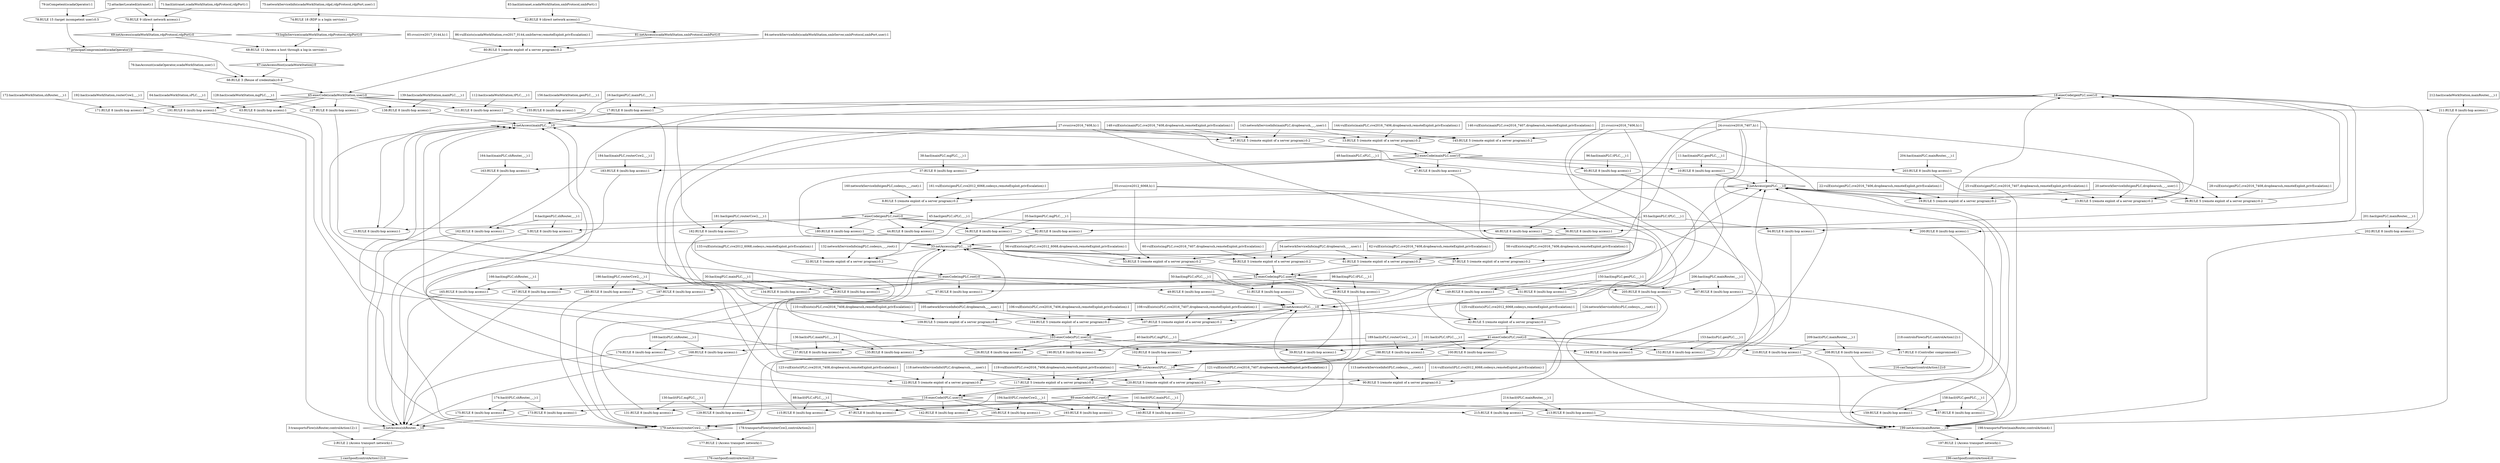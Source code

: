 digraph G {
	1 [label="1:canSpoof(controlAction12):0",shape=diamond];
	2 [label="2:RULE 2 (Access transport network):1",shape=ellipse];
	3 [label="3:transportsFlow(shRouter,controlAction12):1",shape=box];
	4 [label="4:netAccess(shRouter,_,_):0",shape=diamond];
	5 [label="5:RULE 8 (multi-hop access):1",shape=ellipse];
	6 [label="6:hacl(genPLC,shRouter,_,_):1",shape=box];
	7 [label="7:execCode(genPLC,root):0",shape=diamond];
	8 [label="8:RULE 5 (remote exploit of a server program):0.2",shape=ellipse];
	9 [label="9:netAccess(genPLC,_,_):0",shape=diamond];
	10 [label="10:RULE 8 (multi-hop access):1",shape=ellipse];
	11 [label="11:hacl(mainPLC,genPLC,_,_):1",shape=box];
	12 [label="12:execCode(mainPLC,user):0",shape=diamond];
	13 [label="13:RULE 5 (remote exploit of a server program):0.2",shape=ellipse];
	14 [label="14:netAccess(mainPLC,_,_):0",shape=diamond];
	15 [label="15:RULE 8 (multi-hop access):1",shape=ellipse];
	16 [label="16:hacl(genPLC,mainPLC,_,_):1",shape=box];
	17 [label="17:RULE 8 (multi-hop access):1",shape=ellipse];
	18 [label="18:execCode(genPLC,user):0",shape=diamond];
	19 [label="19:RULE 5 (remote exploit of a server program):0.2",shape=ellipse];
	20 [label="20:networkServiceInfo(genPLC,dropbearssh,_,_,user):1",shape=box];
	21 [label="21:cvss(cve2016_7406,h):1",shape=box];
	22 [label="22:vulExists(genPLC,cve2016_7406,dropbearssh,remoteExploit,privEscalation):1",shape=box];
	23 [label="23:RULE 5 (remote exploit of a server program):0.2",shape=ellipse];
	24 [label="24:cvss(cve2016_7407,h):1",shape=box];
	25 [label="25:vulExists(genPLC,cve2016_7407,dropbearssh,remoteExploit,privEscalation):1",shape=box];
	26 [label="26:RULE 5 (remote exploit of a server program):0.2",shape=ellipse];
	27 [label="27:cvss(cve2016_7408,h):1",shape=box];
	28 [label="28:vulExists(genPLC,cve2016_7408,dropbearssh,remoteExploit,privEscalation):1",shape=box];
	29 [label="29:RULE 8 (multi-hop access):1",shape=ellipse];
	30 [label="30:hacl(mgPLC,mainPLC,_,_):1",shape=box];
	31 [label="31:execCode(mgPLC,root):0",shape=diamond];
	32 [label="32:RULE 5 (remote exploit of a server program):0.2",shape=ellipse];
	33 [label="33:netAccess(mgPLC,_,_):0",shape=diamond];
	34 [label="34:RULE 8 (multi-hop access):1",shape=ellipse];
	35 [label="35:hacl(genPLC,mgPLC,_,_):1",shape=box];
	36 [label="36:RULE 8 (multi-hop access):1",shape=ellipse];
	37 [label="37:RULE 8 (multi-hop access):1",shape=ellipse];
	38 [label="38:hacl(mainPLC,mgPLC,_,_):1",shape=box];
	39 [label="39:RULE 8 (multi-hop access):1",shape=ellipse];
	40 [label="40:hacl(sPLC,mgPLC,_,_):1",shape=box];
	41 [label="41:execCode(sPLC,root):0",shape=diamond];
	42 [label="42:RULE 5 (remote exploit of a server program):0.2",shape=ellipse];
	43 [label="43:netAccess(sPLC,_,_):0",shape=diamond];
	44 [label="44:RULE 8 (multi-hop access):1",shape=ellipse];
	45 [label="45:hacl(genPLC,sPLC,_,_):1",shape=box];
	46 [label="46:RULE 8 (multi-hop access):1",shape=ellipse];
	47 [label="47:RULE 8 (multi-hop access):1",shape=ellipse];
	48 [label="48:hacl(mainPLC,sPLC,_,_):1",shape=box];
	49 [label="49:RULE 8 (multi-hop access):1",shape=ellipse];
	50 [label="50:hacl(mgPLC,sPLC,_,_):1",shape=box];
	51 [label="51:RULE 8 (multi-hop access):1",shape=ellipse];
	52 [label="52:execCode(mgPLC,user):0",shape=diamond];
	53 [label="53:RULE 5 (remote exploit of a server program):0.2",shape=ellipse];
	54 [label="54:networkServiceInfo(mgPLC,dropbearssh,_,_,user):1",shape=box];
	55 [label="55:cvss(cve2012_6068,h):1",shape=box];
	56 [label="56:vulExists(mgPLC,cve2012_6068,dropbearssh,remoteExploit,privEscalation):1",shape=box];
	57 [label="57:RULE 5 (remote exploit of a server program):0.2",shape=ellipse];
	58 [label="58:vulExists(mgPLC,cve2016_7406,dropbearssh,remoteExploit,privEscalation):1",shape=box];
	59 [label="59:RULE 5 (remote exploit of a server program):0.2",shape=ellipse];
	60 [label="60:vulExists(mgPLC,cve2016_7407,dropbearssh,remoteExploit,privEscalation):1",shape=box];
	61 [label="61:RULE 5 (remote exploit of a server program):0.2",shape=ellipse];
	62 [label="62:vulExists(mgPLC,cve2016_7408,dropbearssh,remoteExploit,privEscalation):1",shape=box];
	63 [label="63:RULE 8 (multi-hop access):1",shape=ellipse];
	64 [label="64:hacl(scadaWorkStation,sPLC,_,_):1",shape=box];
	65 [label="65:execCode(scadaWorkStation,user):0",shape=diamond];
	66 [label="66:RULE 3 (Reuse of credentials):0.8",shape=ellipse];
	67 [label="67:canAccessHost(scadaWorkStation):0",shape=diamond];
	68 [label="68:RULE 12 (Access a host through a log-in service):1",shape=ellipse];
	69 [label="69:netAccess(scadaWorkStation,rdpProtocol,rdpPort):0",shape=diamond];
	70 [label="70:RULE 9 (direct network access):1",shape=ellipse];
	71 [label="71:hacl(intranet,scadaWorkStation,rdpProtocol,rdpPort):1",shape=box];
	72 [label="72:attackerLocated(intranet):1",shape=box];
	73 [label="73:logInService(scadaWorkStation,rdpProtocol,rdpPort):0",shape=diamond];
	74 [label="74:RULE 18 (RDP is a login service):1",shape=ellipse];
	75 [label="75:networkServiceInfo(scadaWorkStation,rdpd,rdpProtocol,rdpPort,user):1",shape=box];
	76 [label="76:hasAccount(scadaOperator,scadaWorkStation,user):1",shape=box];
	77 [label="77:principalCompromised(scadaOperator):0",shape=diamond];
	78 [label="78:RULE 15 (target incompetent user):0.5",shape=ellipse];
	79 [label="79:inCompetent(scadaOperator):1",shape=box];
	80 [label="80:RULE 5 (remote exploit of a server program):0.2",shape=ellipse];
	81 [label="81:netAccess(scadaWorkStation,smbProtocol,smbPort):0",shape=diamond];
	82 [label="82:RULE 9 (direct network access):1",shape=ellipse];
	83 [label="83:hacl(intranet,scadaWorkStation,smbProtocol,smbPort):1",shape=box];
	84 [label="84:networkServiceInfo(scadaWorkStation,smbServer,smbProtocol,smbPort,user):1",shape=box];
	85 [label="85:cvss(cve2017_0144,h):1",shape=box];
	86 [label="86:vulExists(scadaWorkStation,cve2017_0144,smbServer,remoteExploit,privEscalation):1",shape=box];
	87 [label="87:RULE 8 (multi-hop access):1",shape=ellipse];
	88 [label="88:hacl(tPLC,sPLC,_,_):1",shape=box];
	89 [label="89:execCode(tPLC,root):0",shape=diamond];
	90 [label="90:RULE 5 (remote exploit of a server program):0.2",shape=ellipse];
	91 [label="91:netAccess(tPLC,_,_):0",shape=diamond];
	92 [label="92:RULE 8 (multi-hop access):1",shape=ellipse];
	93 [label="93:hacl(genPLC,tPLC,_,_):1",shape=box];
	94 [label="94:RULE 8 (multi-hop access):1",shape=ellipse];
	95 [label="95:RULE 8 (multi-hop access):1",shape=ellipse];
	96 [label="96:hacl(mainPLC,tPLC,_,_):1",shape=box];
	97 [label="97:RULE 8 (multi-hop access):1",shape=ellipse];
	98 [label="98:hacl(mgPLC,tPLC,_,_):1",shape=box];
	99 [label="99:RULE 8 (multi-hop access):1",shape=ellipse];
	100 [label="100:RULE 8 (multi-hop access):1",shape=ellipse];
	101 [label="101:hacl(sPLC,tPLC,_,_):1",shape=box];
	102 [label="102:RULE 8 (multi-hop access):1",shape=ellipse];
	103 [label="103:execCode(sPLC,user):0",shape=diamond];
	104 [label="104:RULE 5 (remote exploit of a server program):0.2",shape=ellipse];
	105 [label="105:networkServiceInfo(sPLC,dropbearssh,_,_,user):1",shape=box];
	106 [label="106:vulExists(sPLC,cve2016_7406,dropbearssh,remoteExploit,privEscalation):1",shape=box];
	107 [label="107:RULE 5 (remote exploit of a server program):0.2",shape=ellipse];
	108 [label="108:vulExists(sPLC,cve2016_7407,dropbearssh,remoteExploit,privEscalation):1",shape=box];
	109 [label="109:RULE 5 (remote exploit of a server program):0.2",shape=ellipse];
	110 [label="110:vulExists(sPLC,cve2016_7408,dropbearssh,remoteExploit,privEscalation):1",shape=box];
	111 [label="111:RULE 8 (multi-hop access):1",shape=ellipse];
	112 [label="112:hacl(scadaWorkStation,tPLC,_,_):1",shape=box];
	113 [label="113:networkServiceInfo(tPLC,codesys,_,_,root):1",shape=box];
	114 [label="114:vulExists(tPLC,cve2012_6068,codesys,remoteExploit,privEscalation):1",shape=box];
	115 [label="115:RULE 8 (multi-hop access):1",shape=ellipse];
	116 [label="116:execCode(tPLC,user):0",shape=diamond];
	117 [label="117:RULE 5 (remote exploit of a server program):0.2",shape=ellipse];
	118 [label="118:networkServiceInfo(tPLC,dropbearssh,_,_,user):1",shape=box];
	119 [label="119:vulExists(tPLC,cve2016_7406,dropbearssh,remoteExploit,privEscalation):1",shape=box];
	120 [label="120:RULE 5 (remote exploit of a server program):0.2",shape=ellipse];
	121 [label="121:vulExists(tPLC,cve2016_7407,dropbearssh,remoteExploit,privEscalation):1",shape=box];
	122 [label="122:RULE 5 (remote exploit of a server program):0.2",shape=ellipse];
	123 [label="123:vulExists(tPLC,cve2016_7408,dropbearssh,remoteExploit,privEscalation):1",shape=box];
	124 [label="124:networkServiceInfo(sPLC,codesys,_,_,root):1",shape=box];
	125 [label="125:vulExists(sPLC,cve2012_6068,codesys,remoteExploit,privEscalation):1",shape=box];
	126 [label="126:RULE 8 (multi-hop access):1",shape=ellipse];
	127 [label="127:RULE 8 (multi-hop access):1",shape=ellipse];
	128 [label="128:hacl(scadaWorkStation,mgPLC,_,_):1",shape=box];
	129 [label="129:RULE 8 (multi-hop access):1",shape=ellipse];
	130 [label="130:hacl(tPLC,mgPLC,_,_):1",shape=box];
	131 [label="131:RULE 8 (multi-hop access):1",shape=ellipse];
	132 [label="132:networkServiceInfo(mgPLC,codesys,_,_,root):1",shape=box];
	133 [label="133:vulExists(mgPLC,cve2012_6068,codesys,remoteExploit,privEscalation):1",shape=box];
	134 [label="134:RULE 8 (multi-hop access):1",shape=ellipse];
	135 [label="135:RULE 8 (multi-hop access):1",shape=ellipse];
	136 [label="136:hacl(sPLC,mainPLC,_,_):1",shape=box];
	137 [label="137:RULE 8 (multi-hop access):1",shape=ellipse];
	138 [label="138:RULE 8 (multi-hop access):1",shape=ellipse];
	139 [label="139:hacl(scadaWorkStation,mainPLC,_,_):1",shape=box];
	140 [label="140:RULE 8 (multi-hop access):1",shape=ellipse];
	141 [label="141:hacl(tPLC,mainPLC,_,_):1",shape=box];
	142 [label="142:RULE 8 (multi-hop access):1",shape=ellipse];
	143 [label="143:networkServiceInfo(mainPLC,dropbearssh,_,_,user):1",shape=box];
	144 [label="144:vulExists(mainPLC,cve2016_7406,dropbearssh,remoteExploit,privEscalation):1",shape=box];
	145 [label="145:RULE 5 (remote exploit of a server program):0.2",shape=ellipse];
	146 [label="146:vulExists(mainPLC,cve2016_7407,dropbearssh,remoteExploit,privEscalation):1",shape=box];
	147 [label="147:RULE 5 (remote exploit of a server program):0.2",shape=ellipse];
	148 [label="148:vulExists(mainPLC,cve2016_7408,dropbearssh,remoteExploit,privEscalation):1",shape=box];
	149 [label="149:RULE 8 (multi-hop access):1",shape=ellipse];
	150 [label="150:hacl(mgPLC,genPLC,_,_):1",shape=box];
	151 [label="151:RULE 8 (multi-hop access):1",shape=ellipse];
	152 [label="152:RULE 8 (multi-hop access):1",shape=ellipse];
	153 [label="153:hacl(sPLC,genPLC,_,_):1",shape=box];
	154 [label="154:RULE 8 (multi-hop access):1",shape=ellipse];
	155 [label="155:RULE 8 (multi-hop access):1",shape=ellipse];
	156 [label="156:hacl(scadaWorkStation,genPLC,_,_):1",shape=box];
	157 [label="157:RULE 8 (multi-hop access):1",shape=ellipse];
	158 [label="158:hacl(tPLC,genPLC,_,_):1",shape=box];
	159 [label="159:RULE 8 (multi-hop access):1",shape=ellipse];
	160 [label="160:networkServiceInfo(genPLC,codesys,_,_,root):1",shape=box];
	161 [label="161:vulExists(genPLC,cve2012_6068,codesys,remoteExploit,privEscalation):1",shape=box];
	162 [label="162:RULE 8 (multi-hop access):1",shape=ellipse];
	163 [label="163:RULE 8 (multi-hop access):1",shape=ellipse];
	164 [label="164:hacl(mainPLC,shRouter,_,_):1",shape=box];
	165 [label="165:RULE 8 (multi-hop access):1",shape=ellipse];
	166 [label="166:hacl(mgPLC,shRouter,_,_):1",shape=box];
	167 [label="167:RULE 8 (multi-hop access):1",shape=ellipse];
	168 [label="168:RULE 8 (multi-hop access):1",shape=ellipse];
	169 [label="169:hacl(sPLC,shRouter,_,_):1",shape=box];
	170 [label="170:RULE 8 (multi-hop access):1",shape=ellipse];
	171 [label="171:RULE 8 (multi-hop access):1",shape=ellipse];
	172 [label="172:hacl(scadaWorkStation,shRouter,_,_):1",shape=box];
	173 [label="173:RULE 8 (multi-hop access):1",shape=ellipse];
	174 [label="174:hacl(tPLC,shRouter,_,_):1",shape=box];
	175 [label="175:RULE 8 (multi-hop access):1",shape=ellipse];
	176 [label="176:canSpoof(controlAction2):0",shape=diamond];
	177 [label="177:RULE 2 (Access transport network):1",shape=ellipse];
	178 [label="178:transportsFlow(routerCsw2,controlAction2):1",shape=box];
	179 [label="179:netAccess(routerCsw2,_,_):0",shape=diamond];
	180 [label="180:RULE 8 (multi-hop access):1",shape=ellipse];
	181 [label="181:hacl(genPLC,routerCsw2,_,_):1",shape=box];
	182 [label="182:RULE 8 (multi-hop access):1",shape=ellipse];
	183 [label="183:RULE 8 (multi-hop access):1",shape=ellipse];
	184 [label="184:hacl(mainPLC,routerCsw2,_,_):1",shape=box];
	185 [label="185:RULE 8 (multi-hop access):1",shape=ellipse];
	186 [label="186:hacl(mgPLC,routerCsw2,_,_):1",shape=box];
	187 [label="187:RULE 8 (multi-hop access):1",shape=ellipse];
	188 [label="188:RULE 8 (multi-hop access):1",shape=ellipse];
	189 [label="189:hacl(sPLC,routerCsw2,_,_):1",shape=box];
	190 [label="190:RULE 8 (multi-hop access):1",shape=ellipse];
	191 [label="191:RULE 8 (multi-hop access):1",shape=ellipse];
	192 [label="192:hacl(scadaWorkStation,routerCsw2,_,_):1",shape=box];
	193 [label="193:RULE 8 (multi-hop access):1",shape=ellipse];
	194 [label="194:hacl(tPLC,routerCsw2,_,_):1",shape=box];
	195 [label="195:RULE 8 (multi-hop access):1",shape=ellipse];
	196 [label="196:canSpoof(controlAction4):0",shape=diamond];
	197 [label="197:RULE 2 (Access transport network):1",shape=ellipse];
	198 [label="198:transportsFlow(mainRouter,controlAction4):1",shape=box];
	199 [label="199:netAccess(mainRouter,_,_):0",shape=diamond];
	200 [label="200:RULE 8 (multi-hop access):1",shape=ellipse];
	201 [label="201:hacl(genPLC,mainRouter,_,_):1",shape=box];
	202 [label="202:RULE 8 (multi-hop access):1",shape=ellipse];
	203 [label="203:RULE 8 (multi-hop access):1",shape=ellipse];
	204 [label="204:hacl(mainPLC,mainRouter,_,_):1",shape=box];
	205 [label="205:RULE 8 (multi-hop access):1",shape=ellipse];
	206 [label="206:hacl(mgPLC,mainRouter,_,_):1",shape=box];
	207 [label="207:RULE 8 (multi-hop access):1",shape=ellipse];
	208 [label="208:RULE 8 (multi-hop access):1",shape=ellipse];
	209 [label="209:hacl(sPLC,mainRouter,_,_):1",shape=box];
	210 [label="210:RULE 8 (multi-hop access):1",shape=ellipse];
	211 [label="211:RULE 8 (multi-hop access):1",shape=ellipse];
	212 [label="212:hacl(scadaWorkStation,mainRouter,_,_):1",shape=box];
	213 [label="213:RULE 8 (multi-hop access):1",shape=ellipse];
	214 [label="214:hacl(tPLC,mainRouter,_,_):1",shape=box];
	215 [label="215:RULE 8 (multi-hop access):1",shape=ellipse];
	216 [label="216:canTamper(controlAction12):0",shape=diamond];
	217 [label="217:RULE 0 (Controller compromised):1",shape=ellipse];
	218 [label="218:controlsFlow(sPLC,controlAction12):1",shape=box];
	3 -> 	2;
	6 -> 	5;
	11 -> 	10;
	16 -> 	15;
	7 -> 	15;
	15 -> 	14;
	16 -> 	17;
	9 -> 	19;
	20 -> 	19;
	21 -> 	19;
	22 -> 	19;
	19 -> 	18;
	9 -> 	23;
	20 -> 	23;
	24 -> 	23;
	25 -> 	23;
	23 -> 	18;
	9 -> 	26;
	20 -> 	26;
	27 -> 	26;
	28 -> 	26;
	26 -> 	18;
	18 -> 	17;
	17 -> 	14;
	30 -> 	29;
	35 -> 	34;
	7 -> 	34;
	34 -> 	33;
	35 -> 	36;
	18 -> 	36;
	36 -> 	33;
	38 -> 	37;
	12 -> 	37;
	37 -> 	33;
	40 -> 	39;
	45 -> 	44;
	7 -> 	44;
	44 -> 	43;
	45 -> 	46;
	18 -> 	46;
	46 -> 	43;
	48 -> 	47;
	12 -> 	47;
	47 -> 	43;
	50 -> 	49;
	31 -> 	49;
	49 -> 	43;
	50 -> 	51;
	33 -> 	53;
	54 -> 	53;
	55 -> 	53;
	56 -> 	53;
	53 -> 	52;
	33 -> 	57;
	54 -> 	57;
	21 -> 	57;
	58 -> 	57;
	57 -> 	52;
	33 -> 	59;
	54 -> 	59;
	24 -> 	59;
	60 -> 	59;
	59 -> 	52;
	33 -> 	61;
	54 -> 	61;
	27 -> 	61;
	62 -> 	61;
	61 -> 	52;
	52 -> 	51;
	51 -> 	43;
	64 -> 	63;
	71 -> 	70;
	72 -> 	70;
	70 -> 	69;
	69 -> 	68;
	75 -> 	74;
	74 -> 	73;
	73 -> 	68;
	68 -> 	67;
	67 -> 	66;
	76 -> 	66;
	72 -> 	78;
	79 -> 	78;
	78 -> 	77;
	77 -> 	66;
	66 -> 	65;
	83 -> 	82;
	72 -> 	82;
	82 -> 	81;
	81 -> 	80;
	84 -> 	80;
	85 -> 	80;
	86 -> 	80;
	80 -> 	65;
	65 -> 	63;
	63 -> 	43;
	88 -> 	87;
	93 -> 	92;
	7 -> 	92;
	92 -> 	91;
	93 -> 	94;
	18 -> 	94;
	94 -> 	91;
	96 -> 	95;
	12 -> 	95;
	95 -> 	91;
	98 -> 	97;
	31 -> 	97;
	97 -> 	91;
	98 -> 	99;
	52 -> 	99;
	99 -> 	91;
	101 -> 	100;
	41 -> 	100;
	100 -> 	91;
	101 -> 	102;
	43 -> 	104;
	105 -> 	104;
	21 -> 	104;
	106 -> 	104;
	104 -> 	103;
	43 -> 	107;
	105 -> 	107;
	24 -> 	107;
	108 -> 	107;
	107 -> 	103;
	43 -> 	109;
	105 -> 	109;
	27 -> 	109;
	110 -> 	109;
	109 -> 	103;
	103 -> 	102;
	102 -> 	91;
	112 -> 	111;
	65 -> 	111;
	111 -> 	91;
	91 -> 	90;
	113 -> 	90;
	55 -> 	90;
	114 -> 	90;
	90 -> 	89;
	89 -> 	87;
	87 -> 	43;
	88 -> 	115;
	91 -> 	117;
	118 -> 	117;
	21 -> 	117;
	119 -> 	117;
	117 -> 	116;
	91 -> 	120;
	118 -> 	120;
	24 -> 	120;
	121 -> 	120;
	120 -> 	116;
	91 -> 	122;
	118 -> 	122;
	27 -> 	122;
	123 -> 	122;
	122 -> 	116;
	116 -> 	115;
	115 -> 	43;
	43 -> 	42;
	124 -> 	42;
	55 -> 	42;
	125 -> 	42;
	42 -> 	41;
	41 -> 	39;
	39 -> 	33;
	40 -> 	126;
	103 -> 	126;
	126 -> 	33;
	128 -> 	127;
	65 -> 	127;
	127 -> 	33;
	130 -> 	129;
	89 -> 	129;
	129 -> 	33;
	130 -> 	131;
	116 -> 	131;
	131 -> 	33;
	33 -> 	32;
	132 -> 	32;
	55 -> 	32;
	133 -> 	32;
	32 -> 	31;
	31 -> 	29;
	29 -> 	14;
	30 -> 	134;
	52 -> 	134;
	134 -> 	14;
	136 -> 	135;
	41 -> 	135;
	135 -> 	14;
	136 -> 	137;
	103 -> 	137;
	137 -> 	14;
	139 -> 	138;
	65 -> 	138;
	138 -> 	14;
	141 -> 	140;
	89 -> 	140;
	140 -> 	14;
	141 -> 	142;
	116 -> 	142;
	142 -> 	14;
	14 -> 	13;
	143 -> 	13;
	21 -> 	13;
	144 -> 	13;
	13 -> 	12;
	14 -> 	145;
	143 -> 	145;
	24 -> 	145;
	146 -> 	145;
	145 -> 	12;
	14 -> 	147;
	143 -> 	147;
	27 -> 	147;
	148 -> 	147;
	147 -> 	12;
	12 -> 	10;
	10 -> 	9;
	150 -> 	149;
	31 -> 	149;
	149 -> 	9;
	150 -> 	151;
	52 -> 	151;
	151 -> 	9;
	153 -> 	152;
	41 -> 	152;
	152 -> 	9;
	153 -> 	154;
	103 -> 	154;
	154 -> 	9;
	156 -> 	155;
	65 -> 	155;
	155 -> 	9;
	158 -> 	157;
	89 -> 	157;
	157 -> 	9;
	158 -> 	159;
	116 -> 	159;
	159 -> 	9;
	9 -> 	8;
	160 -> 	8;
	55 -> 	8;
	161 -> 	8;
	8 -> 	7;
	7 -> 	5;
	5 -> 	4;
	6 -> 	162;
	18 -> 	162;
	162 -> 	4;
	164 -> 	163;
	12 -> 	163;
	163 -> 	4;
	166 -> 	165;
	31 -> 	165;
	165 -> 	4;
	166 -> 	167;
	52 -> 	167;
	167 -> 	4;
	169 -> 	168;
	41 -> 	168;
	168 -> 	4;
	169 -> 	170;
	103 -> 	170;
	170 -> 	4;
	172 -> 	171;
	65 -> 	171;
	171 -> 	4;
	174 -> 	173;
	89 -> 	173;
	173 -> 	4;
	174 -> 	175;
	116 -> 	175;
	175 -> 	4;
	4 -> 	2;
	2 -> 	1;
	178 -> 	177;
	181 -> 	180;
	7 -> 	180;
	180 -> 	179;
	181 -> 	182;
	18 -> 	182;
	182 -> 	179;
	184 -> 	183;
	12 -> 	183;
	183 -> 	179;
	186 -> 	185;
	31 -> 	185;
	185 -> 	179;
	186 -> 	187;
	52 -> 	187;
	187 -> 	179;
	189 -> 	188;
	41 -> 	188;
	188 -> 	179;
	189 -> 	190;
	103 -> 	190;
	190 -> 	179;
	192 -> 	191;
	65 -> 	191;
	191 -> 	179;
	194 -> 	193;
	89 -> 	193;
	193 -> 	179;
	194 -> 	195;
	116 -> 	195;
	195 -> 	179;
	179 -> 	177;
	177 -> 	176;
	198 -> 	197;
	201 -> 	200;
	7 -> 	200;
	200 -> 	199;
	201 -> 	202;
	18 -> 	202;
	202 -> 	199;
	204 -> 	203;
	12 -> 	203;
	203 -> 	199;
	206 -> 	205;
	31 -> 	205;
	205 -> 	199;
	206 -> 	207;
	52 -> 	207;
	207 -> 	199;
	209 -> 	208;
	41 -> 	208;
	208 -> 	199;
	209 -> 	210;
	103 -> 	210;
	210 -> 	199;
	212 -> 	211;
	65 -> 	211;
	211 -> 	199;
	214 -> 	213;
	89 -> 	213;
	213 -> 	199;
	214 -> 	215;
	116 -> 	215;
	215 -> 	199;
	199 -> 	197;
	197 -> 	196;
	218 -> 	217;
	41 -> 	217;
	217 -> 	216;
}
